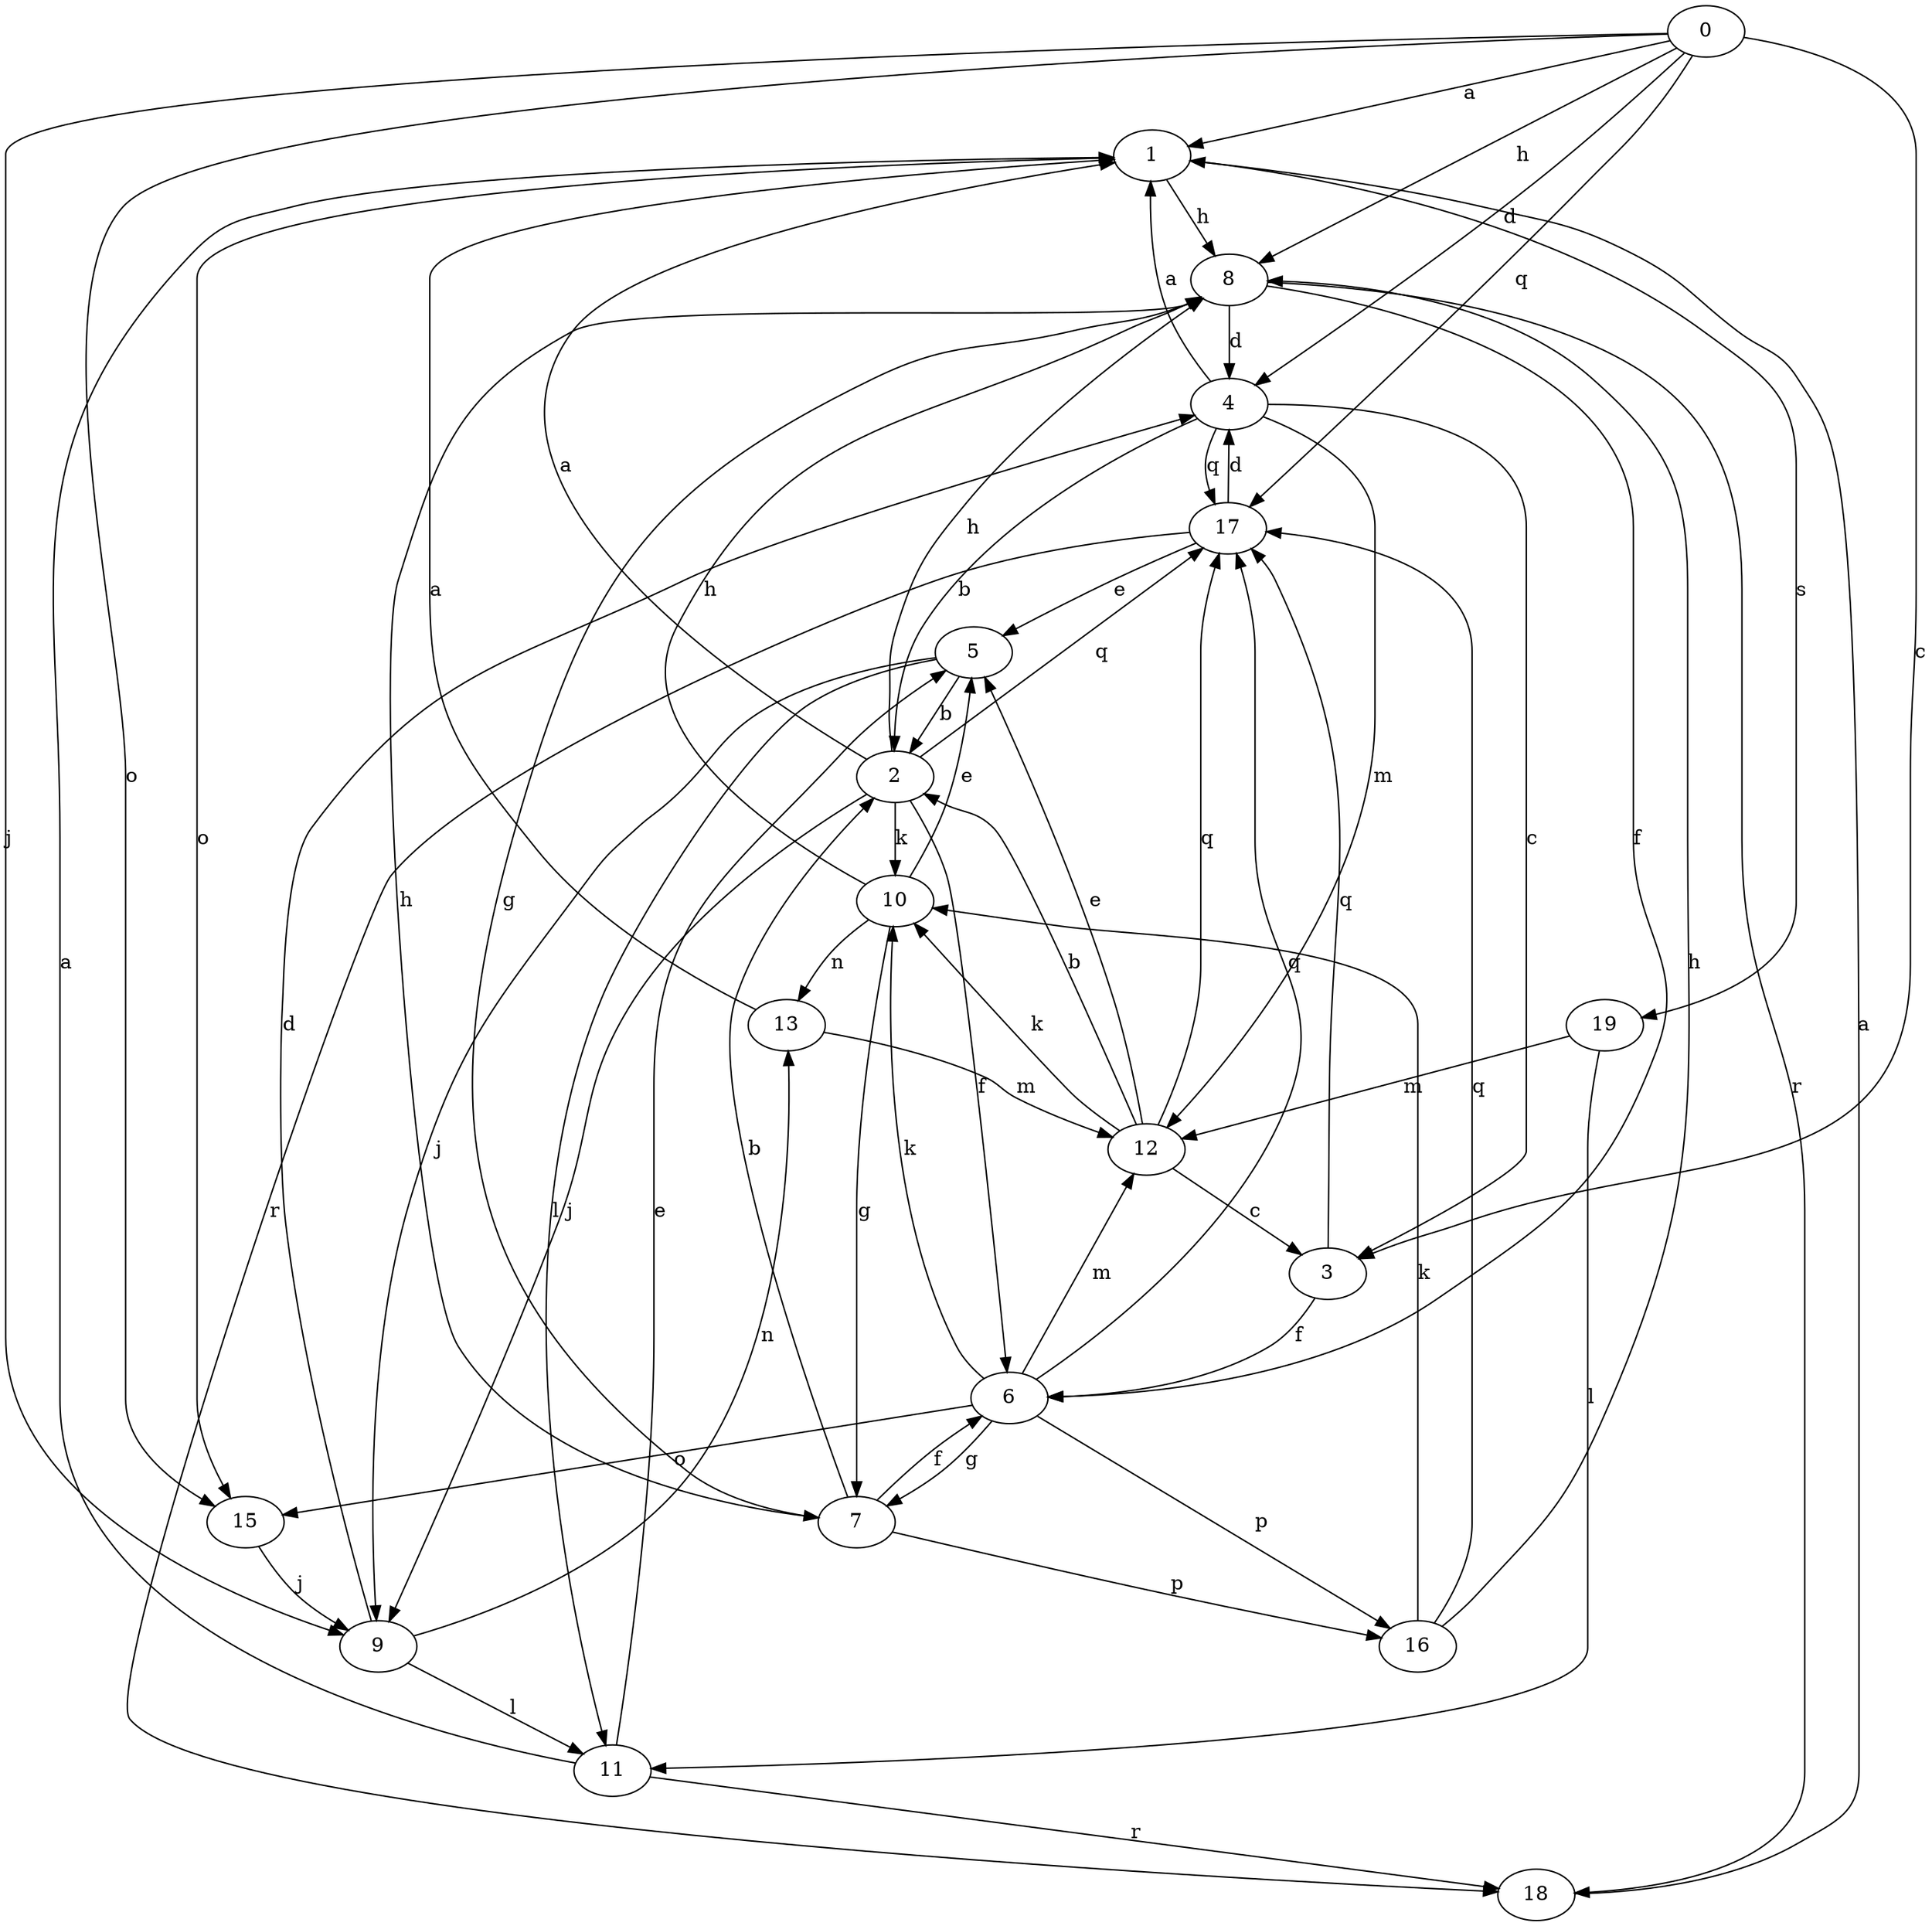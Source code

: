 strict digraph  {
0;
1;
2;
3;
4;
5;
6;
7;
8;
9;
10;
11;
12;
13;
15;
16;
17;
18;
19;
0 -> 1  [label=a];
0 -> 3  [label=c];
0 -> 4  [label=d];
0 -> 8  [label=h];
0 -> 9  [label=j];
0 -> 15  [label=o];
0 -> 17  [label=q];
1 -> 8  [label=h];
1 -> 15  [label=o];
1 -> 19  [label=s];
2 -> 1  [label=a];
2 -> 6  [label=f];
2 -> 8  [label=h];
2 -> 9  [label=j];
2 -> 10  [label=k];
2 -> 17  [label=q];
3 -> 6  [label=f];
3 -> 17  [label=q];
4 -> 1  [label=a];
4 -> 2  [label=b];
4 -> 3  [label=c];
4 -> 12  [label=m];
4 -> 17  [label=q];
5 -> 2  [label=b];
5 -> 9  [label=j];
5 -> 11  [label=l];
6 -> 7  [label=g];
6 -> 10  [label=k];
6 -> 12  [label=m];
6 -> 15  [label=o];
6 -> 16  [label=p];
6 -> 17  [label=q];
7 -> 2  [label=b];
7 -> 6  [label=f];
7 -> 8  [label=h];
7 -> 16  [label=p];
8 -> 4  [label=d];
8 -> 6  [label=f];
8 -> 7  [label=g];
8 -> 18  [label=r];
9 -> 4  [label=d];
9 -> 11  [label=l];
9 -> 13  [label=n];
10 -> 5  [label=e];
10 -> 7  [label=g];
10 -> 8  [label=h];
10 -> 13  [label=n];
11 -> 1  [label=a];
11 -> 5  [label=e];
11 -> 18  [label=r];
12 -> 2  [label=b];
12 -> 3  [label=c];
12 -> 5  [label=e];
12 -> 10  [label=k];
12 -> 17  [label=q];
13 -> 1  [label=a];
13 -> 12  [label=m];
15 -> 9  [label=j];
16 -> 8  [label=h];
16 -> 10  [label=k];
16 -> 17  [label=q];
17 -> 4  [label=d];
17 -> 5  [label=e];
17 -> 18  [label=r];
18 -> 1  [label=a];
19 -> 11  [label=l];
19 -> 12  [label=m];
}
